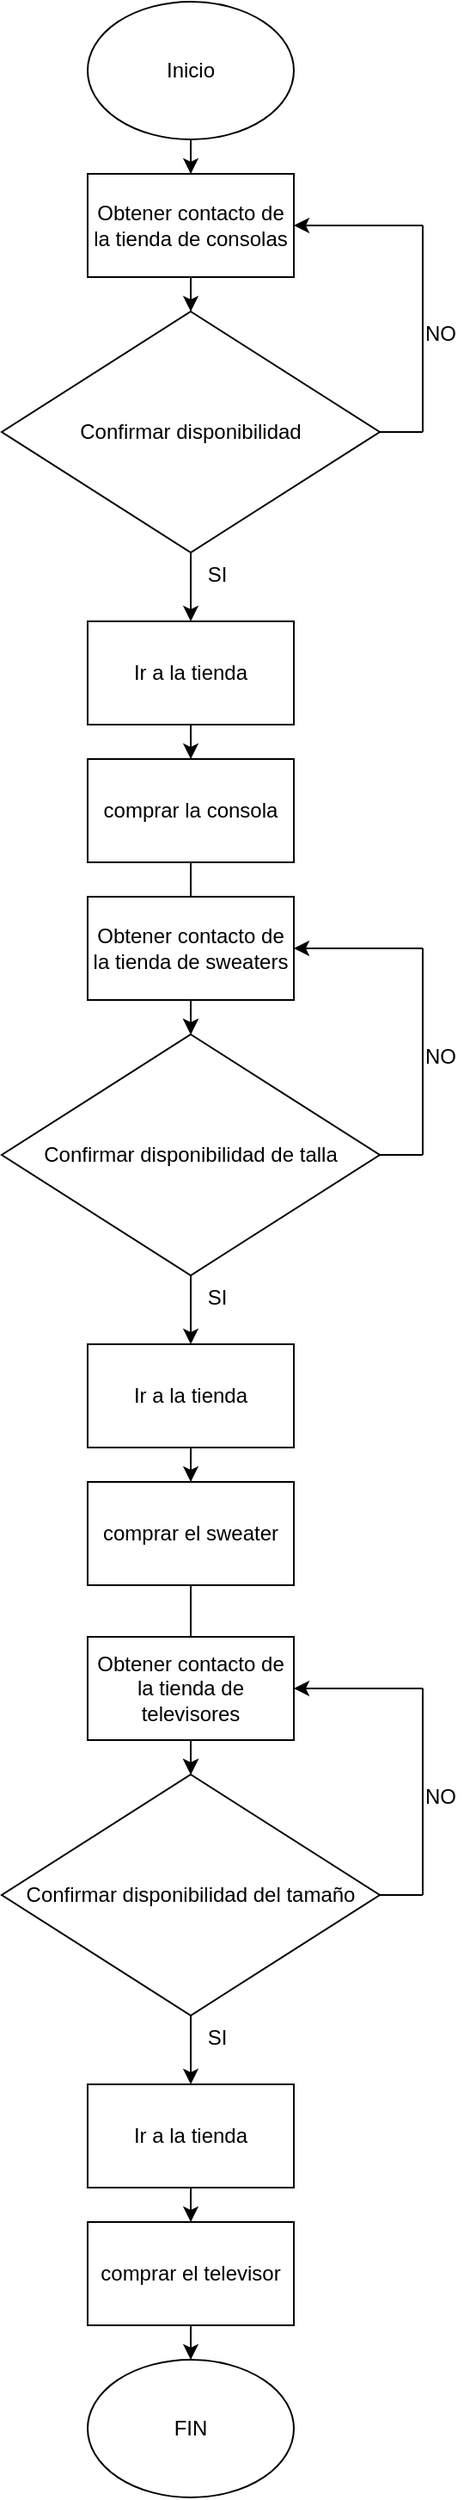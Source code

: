 <mxfile version="26.1.0">
  <diagram name="Page-1" id="svoMK272RDXkM1hPB23V">
    <mxGraphModel dx="1909" dy="1035" grid="1" gridSize="10" guides="1" tooltips="1" connect="1" arrows="1" fold="1" page="1" pageScale="1" pageWidth="850" pageHeight="1100" math="0" shadow="0">
      <root>
        <mxCell id="0" />
        <mxCell id="1" parent="0" />
        <mxCell id="wjT3vvSxI-A0SZft3mg_-3" value="" style="edgeStyle=orthogonalEdgeStyle;rounded=0;orthogonalLoop=1;jettySize=auto;html=1;" edge="1" parent="1" source="wjT3vvSxI-A0SZft3mg_-1" target="wjT3vvSxI-A0SZft3mg_-2">
          <mxGeometry relative="1" as="geometry" />
        </mxCell>
        <mxCell id="wjT3vvSxI-A0SZft3mg_-1" value="Inicio" style="ellipse;whiteSpace=wrap;html=1;" vertex="1" parent="1">
          <mxGeometry x="365" y="30" width="120" height="80" as="geometry" />
        </mxCell>
        <mxCell id="wjT3vvSxI-A0SZft3mg_-6" value="" style="edgeStyle=orthogonalEdgeStyle;rounded=0;orthogonalLoop=1;jettySize=auto;html=1;" edge="1" parent="1" source="wjT3vvSxI-A0SZft3mg_-2" target="wjT3vvSxI-A0SZft3mg_-5">
          <mxGeometry relative="1" as="geometry" />
        </mxCell>
        <mxCell id="wjT3vvSxI-A0SZft3mg_-2" value="Obtener contacto de la tienda de consolas" style="rounded=0;whiteSpace=wrap;html=1;" vertex="1" parent="1">
          <mxGeometry x="365" y="130" width="120" height="60" as="geometry" />
        </mxCell>
        <mxCell id="wjT3vvSxI-A0SZft3mg_-10" value="" style="edgeStyle=orthogonalEdgeStyle;rounded=0;orthogonalLoop=1;jettySize=auto;html=1;" edge="1" parent="1" source="wjT3vvSxI-A0SZft3mg_-5" target="wjT3vvSxI-A0SZft3mg_-7">
          <mxGeometry relative="1" as="geometry" />
        </mxCell>
        <mxCell id="wjT3vvSxI-A0SZft3mg_-5" value="Confirmar disponibilidad" style="rhombus;whiteSpace=wrap;html=1;" vertex="1" parent="1">
          <mxGeometry x="315" y="210" width="220" height="140" as="geometry" />
        </mxCell>
        <mxCell id="wjT3vvSxI-A0SZft3mg_-17" value="" style="edgeStyle=orthogonalEdgeStyle;rounded=0;orthogonalLoop=1;jettySize=auto;html=1;" edge="1" parent="1" source="wjT3vvSxI-A0SZft3mg_-7" target="wjT3vvSxI-A0SZft3mg_-16">
          <mxGeometry relative="1" as="geometry" />
        </mxCell>
        <mxCell id="wjT3vvSxI-A0SZft3mg_-7" value="Ir a la tienda" style="rounded=0;whiteSpace=wrap;html=1;" vertex="1" parent="1">
          <mxGeometry x="365" y="390" width="120" height="60" as="geometry" />
        </mxCell>
        <mxCell id="wjT3vvSxI-A0SZft3mg_-11" value="SI" style="text;html=1;align=center;verticalAlign=middle;resizable=0;points=[];autosize=1;strokeColor=none;fillColor=none;" vertex="1" parent="1">
          <mxGeometry x="425" y="348" width="30" height="30" as="geometry" />
        </mxCell>
        <mxCell id="wjT3vvSxI-A0SZft3mg_-12" value="" style="endArrow=classic;html=1;rounded=0;entryX=1;entryY=0.5;entryDx=0;entryDy=0;" edge="1" parent="1" target="wjT3vvSxI-A0SZft3mg_-2">
          <mxGeometry width="50" height="50" relative="1" as="geometry">
            <mxPoint x="560" y="160" as="sourcePoint" />
            <mxPoint x="450" y="270" as="targetPoint" />
          </mxGeometry>
        </mxCell>
        <mxCell id="wjT3vvSxI-A0SZft3mg_-13" value="" style="endArrow=none;html=1;rounded=0;" edge="1" parent="1">
          <mxGeometry width="50" height="50" relative="1" as="geometry">
            <mxPoint x="560" y="280" as="sourcePoint" />
            <mxPoint x="560" y="160" as="targetPoint" />
          </mxGeometry>
        </mxCell>
        <mxCell id="wjT3vvSxI-A0SZft3mg_-14" value="" style="endArrow=none;html=1;rounded=0;exitX=1;exitY=0.5;exitDx=0;exitDy=0;" edge="1" parent="1" source="wjT3vvSxI-A0SZft3mg_-5">
          <mxGeometry width="50" height="50" relative="1" as="geometry">
            <mxPoint x="540" y="280" as="sourcePoint" />
            <mxPoint x="560" y="280" as="targetPoint" />
          </mxGeometry>
        </mxCell>
        <mxCell id="wjT3vvSxI-A0SZft3mg_-15" value="NO" style="text;html=1;align=center;verticalAlign=middle;resizable=0;points=[];autosize=1;strokeColor=none;fillColor=none;" vertex="1" parent="1">
          <mxGeometry x="550" y="208" width="40" height="30" as="geometry" />
        </mxCell>
        <mxCell id="wjT3vvSxI-A0SZft3mg_-36" value="" style="edgeStyle=orthogonalEdgeStyle;rounded=0;orthogonalLoop=1;jettySize=auto;html=1;" edge="1" parent="1" source="wjT3vvSxI-A0SZft3mg_-16" target="wjT3vvSxI-A0SZft3mg_-27">
          <mxGeometry relative="1" as="geometry" />
        </mxCell>
        <mxCell id="wjT3vvSxI-A0SZft3mg_-16" value="comprar la consola" style="rounded=0;whiteSpace=wrap;html=1;" vertex="1" parent="1">
          <mxGeometry x="365" y="470" width="120" height="60" as="geometry" />
        </mxCell>
        <mxCell id="wjT3vvSxI-A0SZft3mg_-24" value="" style="edgeStyle=orthogonalEdgeStyle;rounded=0;orthogonalLoop=1;jettySize=auto;html=1;" edge="1" parent="1" source="wjT3vvSxI-A0SZft3mg_-25" target="wjT3vvSxI-A0SZft3mg_-27">
          <mxGeometry relative="1" as="geometry" />
        </mxCell>
        <mxCell id="wjT3vvSxI-A0SZft3mg_-25" value="Obtener contacto de la tienda de sweaters" style="rounded=0;whiteSpace=wrap;html=1;" vertex="1" parent="1">
          <mxGeometry x="365" y="550" width="120" height="60" as="geometry" />
        </mxCell>
        <mxCell id="wjT3vvSxI-A0SZft3mg_-26" value="" style="edgeStyle=orthogonalEdgeStyle;rounded=0;orthogonalLoop=1;jettySize=auto;html=1;" edge="1" parent="1" source="wjT3vvSxI-A0SZft3mg_-27" target="wjT3vvSxI-A0SZft3mg_-29">
          <mxGeometry relative="1" as="geometry" />
        </mxCell>
        <mxCell id="wjT3vvSxI-A0SZft3mg_-27" value="Confirmar disponibilidad de talla" style="rhombus;whiteSpace=wrap;html=1;" vertex="1" parent="1">
          <mxGeometry x="315" y="630" width="220" height="140" as="geometry" />
        </mxCell>
        <mxCell id="wjT3vvSxI-A0SZft3mg_-28" value="" style="edgeStyle=orthogonalEdgeStyle;rounded=0;orthogonalLoop=1;jettySize=auto;html=1;" edge="1" parent="1" source="wjT3vvSxI-A0SZft3mg_-29" target="wjT3vvSxI-A0SZft3mg_-35">
          <mxGeometry relative="1" as="geometry" />
        </mxCell>
        <mxCell id="wjT3vvSxI-A0SZft3mg_-29" value="Ir a la tienda" style="rounded=0;whiteSpace=wrap;html=1;" vertex="1" parent="1">
          <mxGeometry x="365" y="810" width="120" height="60" as="geometry" />
        </mxCell>
        <mxCell id="wjT3vvSxI-A0SZft3mg_-30" value="SI" style="text;html=1;align=center;verticalAlign=middle;resizable=0;points=[];autosize=1;strokeColor=none;fillColor=none;" vertex="1" parent="1">
          <mxGeometry x="425" y="768" width="30" height="30" as="geometry" />
        </mxCell>
        <mxCell id="wjT3vvSxI-A0SZft3mg_-31" value="" style="endArrow=classic;html=1;rounded=0;entryX=1;entryY=0.5;entryDx=0;entryDy=0;" edge="1" parent="1" target="wjT3vvSxI-A0SZft3mg_-25">
          <mxGeometry width="50" height="50" relative="1" as="geometry">
            <mxPoint x="560" y="580" as="sourcePoint" />
            <mxPoint x="450" y="690" as="targetPoint" />
          </mxGeometry>
        </mxCell>
        <mxCell id="wjT3vvSxI-A0SZft3mg_-32" value="" style="endArrow=none;html=1;rounded=0;" edge="1" parent="1">
          <mxGeometry width="50" height="50" relative="1" as="geometry">
            <mxPoint x="560" y="700" as="sourcePoint" />
            <mxPoint x="560" y="580" as="targetPoint" />
          </mxGeometry>
        </mxCell>
        <mxCell id="wjT3vvSxI-A0SZft3mg_-33" value="" style="endArrow=none;html=1;rounded=0;exitX=1;exitY=0.5;exitDx=0;exitDy=0;" edge="1" parent="1" source="wjT3vvSxI-A0SZft3mg_-27">
          <mxGeometry width="50" height="50" relative="1" as="geometry">
            <mxPoint x="540" y="700" as="sourcePoint" />
            <mxPoint x="560" y="700" as="targetPoint" />
          </mxGeometry>
        </mxCell>
        <mxCell id="wjT3vvSxI-A0SZft3mg_-34" value="NO" style="text;html=1;align=center;verticalAlign=middle;resizable=0;points=[];autosize=1;strokeColor=none;fillColor=none;" vertex="1" parent="1">
          <mxGeometry x="550" y="628" width="40" height="30" as="geometry" />
        </mxCell>
        <mxCell id="wjT3vvSxI-A0SZft3mg_-49" value="" style="edgeStyle=orthogonalEdgeStyle;rounded=0;orthogonalLoop=1;jettySize=auto;html=1;" edge="1" parent="1" source="wjT3vvSxI-A0SZft3mg_-35" target="wjT3vvSxI-A0SZft3mg_-40">
          <mxGeometry relative="1" as="geometry" />
        </mxCell>
        <mxCell id="wjT3vvSxI-A0SZft3mg_-35" value="comprar el sweater" style="rounded=0;whiteSpace=wrap;html=1;" vertex="1" parent="1">
          <mxGeometry x="365" y="890" width="120" height="60" as="geometry" />
        </mxCell>
        <mxCell id="wjT3vvSxI-A0SZft3mg_-37" value="" style="edgeStyle=orthogonalEdgeStyle;rounded=0;orthogonalLoop=1;jettySize=auto;html=1;" edge="1" parent="1" source="wjT3vvSxI-A0SZft3mg_-38" target="wjT3vvSxI-A0SZft3mg_-40">
          <mxGeometry relative="1" as="geometry" />
        </mxCell>
        <mxCell id="wjT3vvSxI-A0SZft3mg_-38" value="Obtener contacto de la tienda de televisores" style="rounded=0;whiteSpace=wrap;html=1;" vertex="1" parent="1">
          <mxGeometry x="365" y="980" width="120" height="60" as="geometry" />
        </mxCell>
        <mxCell id="wjT3vvSxI-A0SZft3mg_-39" value="" style="edgeStyle=orthogonalEdgeStyle;rounded=0;orthogonalLoop=1;jettySize=auto;html=1;" edge="1" parent="1" source="wjT3vvSxI-A0SZft3mg_-40" target="wjT3vvSxI-A0SZft3mg_-42">
          <mxGeometry relative="1" as="geometry" />
        </mxCell>
        <mxCell id="wjT3vvSxI-A0SZft3mg_-40" value="Confirmar disponibilidad del tamaño" style="rhombus;whiteSpace=wrap;html=1;" vertex="1" parent="1">
          <mxGeometry x="315" y="1060" width="220" height="140" as="geometry" />
        </mxCell>
        <mxCell id="wjT3vvSxI-A0SZft3mg_-41" value="" style="edgeStyle=orthogonalEdgeStyle;rounded=0;orthogonalLoop=1;jettySize=auto;html=1;" edge="1" parent="1" source="wjT3vvSxI-A0SZft3mg_-42" target="wjT3vvSxI-A0SZft3mg_-48">
          <mxGeometry relative="1" as="geometry" />
        </mxCell>
        <mxCell id="wjT3vvSxI-A0SZft3mg_-42" value="Ir a la tienda" style="rounded=0;whiteSpace=wrap;html=1;" vertex="1" parent="1">
          <mxGeometry x="365" y="1240" width="120" height="60" as="geometry" />
        </mxCell>
        <mxCell id="wjT3vvSxI-A0SZft3mg_-43" value="SI" style="text;html=1;align=center;verticalAlign=middle;resizable=0;points=[];autosize=1;strokeColor=none;fillColor=none;" vertex="1" parent="1">
          <mxGeometry x="425" y="1198" width="30" height="30" as="geometry" />
        </mxCell>
        <mxCell id="wjT3vvSxI-A0SZft3mg_-44" value="" style="endArrow=classic;html=1;rounded=0;entryX=1;entryY=0.5;entryDx=0;entryDy=0;" edge="1" parent="1" target="wjT3vvSxI-A0SZft3mg_-38">
          <mxGeometry width="50" height="50" relative="1" as="geometry">
            <mxPoint x="560" y="1010" as="sourcePoint" />
            <mxPoint x="450" y="1120" as="targetPoint" />
          </mxGeometry>
        </mxCell>
        <mxCell id="wjT3vvSxI-A0SZft3mg_-45" value="" style="endArrow=none;html=1;rounded=0;" edge="1" parent="1">
          <mxGeometry width="50" height="50" relative="1" as="geometry">
            <mxPoint x="560" y="1130" as="sourcePoint" />
            <mxPoint x="560" y="1010" as="targetPoint" />
          </mxGeometry>
        </mxCell>
        <mxCell id="wjT3vvSxI-A0SZft3mg_-46" value="" style="endArrow=none;html=1;rounded=0;exitX=1;exitY=0.5;exitDx=0;exitDy=0;" edge="1" parent="1" source="wjT3vvSxI-A0SZft3mg_-40">
          <mxGeometry width="50" height="50" relative="1" as="geometry">
            <mxPoint x="540" y="1130" as="sourcePoint" />
            <mxPoint x="560" y="1130" as="targetPoint" />
          </mxGeometry>
        </mxCell>
        <mxCell id="wjT3vvSxI-A0SZft3mg_-47" value="NO" style="text;html=1;align=center;verticalAlign=middle;resizable=0;points=[];autosize=1;strokeColor=none;fillColor=none;" vertex="1" parent="1">
          <mxGeometry x="550" y="1058" width="40" height="30" as="geometry" />
        </mxCell>
        <mxCell id="wjT3vvSxI-A0SZft3mg_-51" value="" style="edgeStyle=orthogonalEdgeStyle;rounded=0;orthogonalLoop=1;jettySize=auto;html=1;" edge="1" parent="1" source="wjT3vvSxI-A0SZft3mg_-48" target="wjT3vvSxI-A0SZft3mg_-50">
          <mxGeometry relative="1" as="geometry" />
        </mxCell>
        <mxCell id="wjT3vvSxI-A0SZft3mg_-48" value="comprar el televisor" style="rounded=0;whiteSpace=wrap;html=1;" vertex="1" parent="1">
          <mxGeometry x="365" y="1320" width="120" height="60" as="geometry" />
        </mxCell>
        <mxCell id="wjT3vvSxI-A0SZft3mg_-50" value="FIN" style="ellipse;whiteSpace=wrap;html=1;" vertex="1" parent="1">
          <mxGeometry x="365" y="1400" width="120" height="80" as="geometry" />
        </mxCell>
      </root>
    </mxGraphModel>
  </diagram>
</mxfile>
